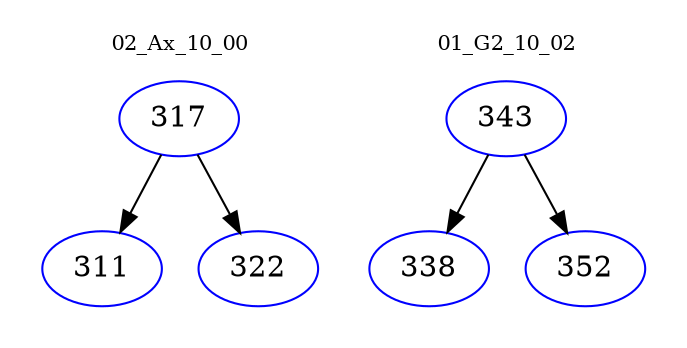 digraph{
subgraph cluster_0 {
color = white
label = "02_Ax_10_00";
fontsize=10;
T0_317 [label="317", color="blue"]
T0_317 -> T0_311 [color="black"]
T0_311 [label="311", color="blue"]
T0_317 -> T0_322 [color="black"]
T0_322 [label="322", color="blue"]
}
subgraph cluster_1 {
color = white
label = "01_G2_10_02";
fontsize=10;
T1_343 [label="343", color="blue"]
T1_343 -> T1_338 [color="black"]
T1_338 [label="338", color="blue"]
T1_343 -> T1_352 [color="black"]
T1_352 [label="352", color="blue"]
}
}
